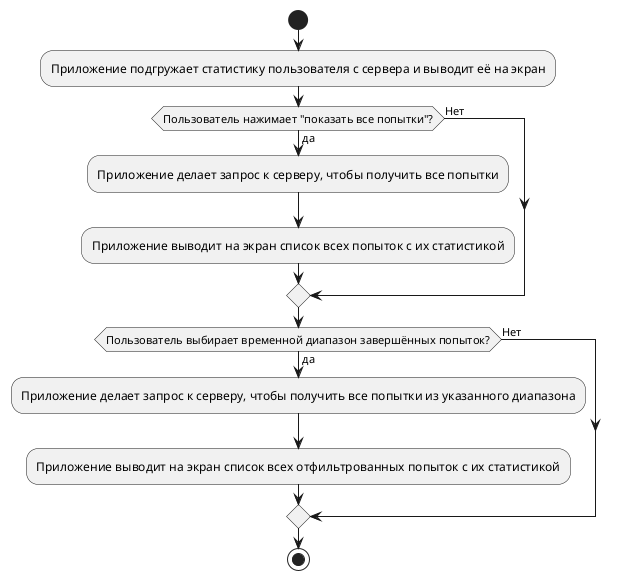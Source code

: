 @startuml
start

:Приложение подгружает статистику пользователя с сервера и выводит её на экран;

if (Пользователь нажимает "показать все попытки"?) then (да)
    :Приложение делает запрос к серверу, чтобы получить все попытки;
    :Приложение выводит на экран список всех попыток с их статистикой;
else (Нет)
endif
if (Пользователь выбирает временной диапазон завершённых попыток?) then (да)
    :Приложение делает запрос к серверу, чтобы получить все попытки из указанного диапазона;
    :Приложение выводит на экран список всех отфильтрованных попыток с их статистикой;
else (Нет)
endif

stop
@enduml